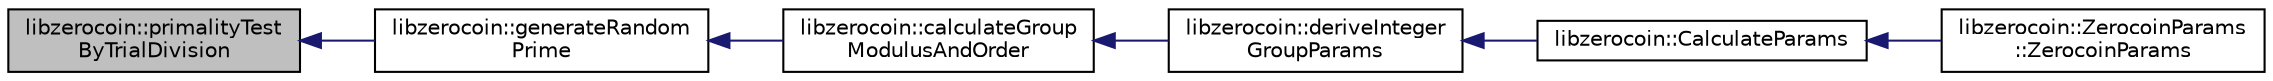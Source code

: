 digraph "libzerocoin::primalityTestByTrialDivision"
{
  edge [fontname="Helvetica",fontsize="10",labelfontname="Helvetica",labelfontsize="10"];
  node [fontname="Helvetica",fontsize="10",shape=record];
  rankdir="LR";
  Node173 [label="libzerocoin::primalityTest\lByTrialDivision",height=0.2,width=0.4,color="black", fillcolor="grey75", style="filled", fontcolor="black"];
  Node173 -> Node174 [dir="back",color="midnightblue",fontsize="10",style="solid",fontname="Helvetica"];
  Node174 [label="libzerocoin::generateRandom\lPrime",height=0.2,width=0.4,color="black", fillcolor="white", style="filled",URL="$namespacelibzerocoin.html#a2099b8bbbed1501554a9be21e74b9254",tooltip="Deterministically compute a random prime number. "];
  Node174 -> Node175 [dir="back",color="midnightblue",fontsize="10",style="solid",fontname="Helvetica"];
  Node175 [label="libzerocoin::calculateGroup\lModulusAndOrder",height=0.2,width=0.4,color="black", fillcolor="white", style="filled",URL="$namespacelibzerocoin.html#ae993b839bf47f3e64151b39abd3a5c08",tooltip="Deterministically compute a group description using NIST procedures. "];
  Node175 -> Node176 [dir="back",color="midnightblue",fontsize="10",style="solid",fontname="Helvetica"];
  Node176 [label="libzerocoin::deriveInteger\lGroupParams",height=0.2,width=0.4,color="black", fillcolor="white", style="filled",URL="$namespacelibzerocoin.html#a104c1a4d313174893b0de7595bfa7baa",tooltip="Deterministically compute a set of group parameters using NIST procedures. "];
  Node176 -> Node177 [dir="back",color="midnightblue",fontsize="10",style="solid",fontname="Helvetica"];
  Node177 [label="libzerocoin::CalculateParams",height=0.2,width=0.4,color="black", fillcolor="white", style="filled",URL="$namespacelibzerocoin.html#a6304d284cf7c81d9598ea68f3c5a81df",tooltip="Fill in a set of Zerocoin parameters from a modulus \"N\". "];
  Node177 -> Node178 [dir="back",color="midnightblue",fontsize="10",style="solid",fontname="Helvetica"];
  Node178 [label="libzerocoin::ZerocoinParams\l::ZerocoinParams",height=0.2,width=0.4,color="black", fillcolor="white", style="filled",URL="$classlibzerocoin_1_1_zerocoin_params.html#ad7abfc8417e3f07feb7b786cb13c72b0",tooltip="Construct a set of Zerocoin parameters from a modulus \"N\". "];
}
